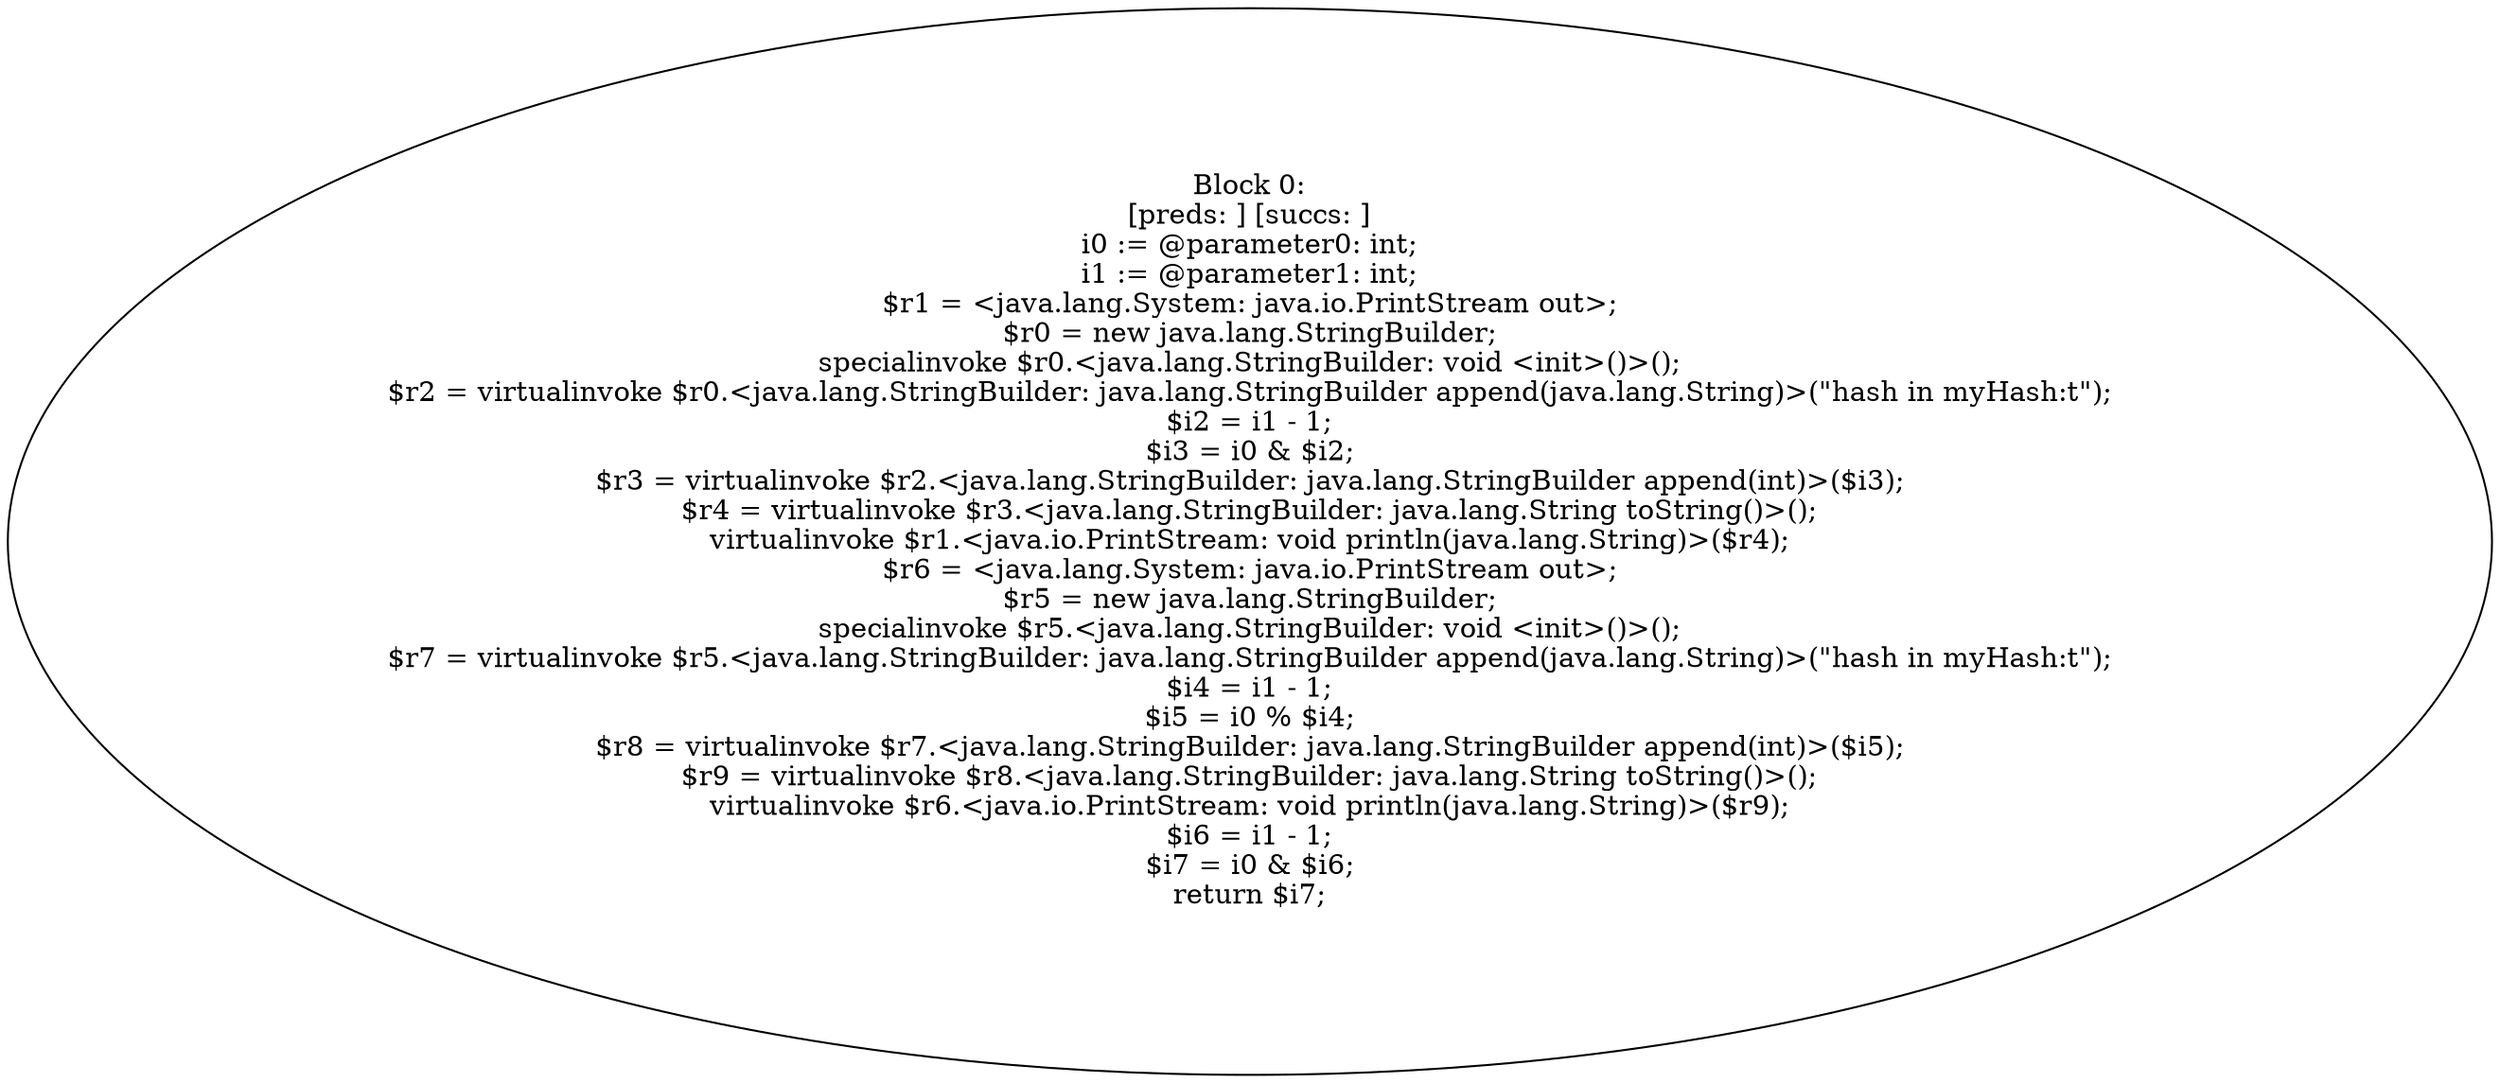 digraph "unitGraph" {
    "Block 0:
[preds: ] [succs: ]
i0 := @parameter0: int;
i1 := @parameter1: int;
$r1 = <java.lang.System: java.io.PrintStream out>;
$r0 = new java.lang.StringBuilder;
specialinvoke $r0.<java.lang.StringBuilder: void <init>()>();
$r2 = virtualinvoke $r0.<java.lang.StringBuilder: java.lang.StringBuilder append(java.lang.String)>(\"hash in myHash:\t\");
$i2 = i1 - 1;
$i3 = i0 & $i2;
$r3 = virtualinvoke $r2.<java.lang.StringBuilder: java.lang.StringBuilder append(int)>($i3);
$r4 = virtualinvoke $r3.<java.lang.StringBuilder: java.lang.String toString()>();
virtualinvoke $r1.<java.io.PrintStream: void println(java.lang.String)>($r4);
$r6 = <java.lang.System: java.io.PrintStream out>;
$r5 = new java.lang.StringBuilder;
specialinvoke $r5.<java.lang.StringBuilder: void <init>()>();
$r7 = virtualinvoke $r5.<java.lang.StringBuilder: java.lang.StringBuilder append(java.lang.String)>(\"hash in myHash:\t\");
$i4 = i1 - 1;
$i5 = i0 % $i4;
$r8 = virtualinvoke $r7.<java.lang.StringBuilder: java.lang.StringBuilder append(int)>($i5);
$r9 = virtualinvoke $r8.<java.lang.StringBuilder: java.lang.String toString()>();
virtualinvoke $r6.<java.io.PrintStream: void println(java.lang.String)>($r9);
$i6 = i1 - 1;
$i7 = i0 & $i6;
return $i7;
"
}
